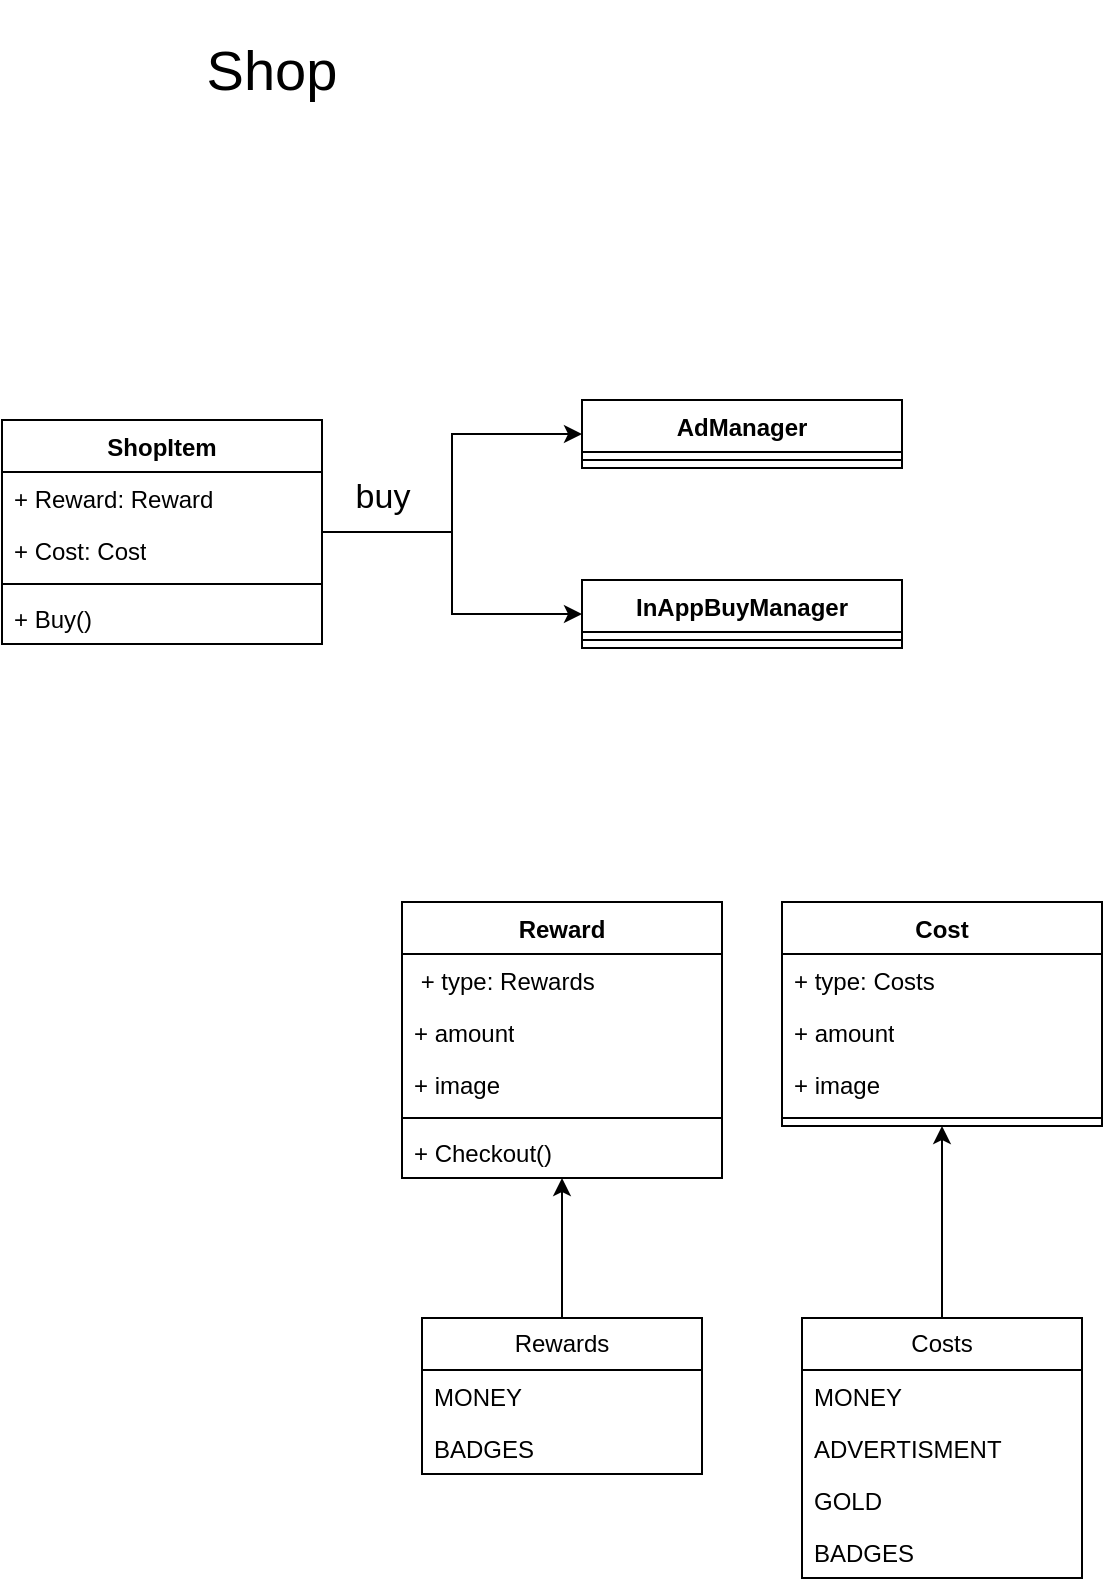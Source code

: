 <mxfile version="24.0.7" type="device">
  <diagram name="Seite-1" id="hcZRkxmDvBzuSJ_KVndM">
    <mxGraphModel dx="1002" dy="543" grid="1" gridSize="10" guides="1" tooltips="1" connect="1" arrows="1" fold="1" page="1" pageScale="1" pageWidth="827" pageHeight="1169" math="0" shadow="0">
      <root>
        <mxCell id="0" />
        <mxCell id="1" parent="0" />
        <mxCell id="HbdplBLbu0miOA40WOdY-35" style="edgeStyle=orthogonalEdgeStyle;rounded=0;orthogonalLoop=1;jettySize=auto;html=1;" parent="1" source="HbdplBLbu0miOA40WOdY-2" target="HbdplBLbu0miOA40WOdY-7" edge="1">
          <mxGeometry relative="1" as="geometry" />
        </mxCell>
        <mxCell id="HbdplBLbu0miOA40WOdY-36" value="buy" style="edgeLabel;html=1;align=center;verticalAlign=middle;resizable=0;points=[];fontSize=17;" parent="HbdplBLbu0miOA40WOdY-35" vertex="1" connectable="0">
          <mxGeometry x="0.331" y="-2" relative="1" as="geometry">
            <mxPoint x="-40" y="30" as="offset" />
          </mxGeometry>
        </mxCell>
        <mxCell id="HbdplBLbu0miOA40WOdY-39" style="edgeStyle=orthogonalEdgeStyle;rounded=0;orthogonalLoop=1;jettySize=auto;html=1;" parent="1" source="HbdplBLbu0miOA40WOdY-2" target="HbdplBLbu0miOA40WOdY-37" edge="1">
          <mxGeometry relative="1" as="geometry" />
        </mxCell>
        <mxCell id="HbdplBLbu0miOA40WOdY-2" value="ShopItem" style="swimlane;fontStyle=1;align=center;verticalAlign=top;childLayout=stackLayout;horizontal=1;startSize=26;horizontalStack=0;resizeParent=1;resizeParentMax=0;resizeLast=0;collapsible=1;marginBottom=0;whiteSpace=wrap;html=1;" parent="1" vertex="1">
          <mxGeometry x="260" y="240" width="160" height="112" as="geometry" />
        </mxCell>
        <mxCell id="HbdplBLbu0miOA40WOdY-12" value="+ Reward: Reward" style="text;strokeColor=none;fillColor=none;align=left;verticalAlign=top;spacingLeft=4;spacingRight=4;overflow=hidden;rotatable=0;points=[[0,0.5],[1,0.5]];portConstraint=eastwest;whiteSpace=wrap;html=1;" parent="HbdplBLbu0miOA40WOdY-2" vertex="1">
          <mxGeometry y="26" width="160" height="26" as="geometry" />
        </mxCell>
        <mxCell id="HbdplBLbu0miOA40WOdY-13" value="+ Cost: Cost" style="text;strokeColor=none;fillColor=none;align=left;verticalAlign=top;spacingLeft=4;spacingRight=4;overflow=hidden;rotatable=0;points=[[0,0.5],[1,0.5]];portConstraint=eastwest;whiteSpace=wrap;html=1;" parent="HbdplBLbu0miOA40WOdY-2" vertex="1">
          <mxGeometry y="52" width="160" height="26" as="geometry" />
        </mxCell>
        <mxCell id="HbdplBLbu0miOA40WOdY-4" value="" style="line;strokeWidth=1;fillColor=none;align=left;verticalAlign=middle;spacingTop=-1;spacingLeft=3;spacingRight=3;rotatable=0;labelPosition=right;points=[];portConstraint=eastwest;strokeColor=inherit;" parent="HbdplBLbu0miOA40WOdY-2" vertex="1">
          <mxGeometry y="78" width="160" height="8" as="geometry" />
        </mxCell>
        <mxCell id="HbdplBLbu0miOA40WOdY-5" value="+ Buy()" style="text;strokeColor=none;fillColor=none;align=left;verticalAlign=top;spacingLeft=4;spacingRight=4;overflow=hidden;rotatable=0;points=[[0,0.5],[1,0.5]];portConstraint=eastwest;whiteSpace=wrap;html=1;" parent="HbdplBLbu0miOA40WOdY-2" vertex="1">
          <mxGeometry y="86" width="160" height="26" as="geometry" />
        </mxCell>
        <mxCell id="HbdplBLbu0miOA40WOdY-6" value="Shop" style="text;html=1;align=center;verticalAlign=middle;whiteSpace=wrap;rounded=0;fontSize=28;" parent="1" vertex="1">
          <mxGeometry x="310" y="30" width="170" height="70" as="geometry" />
        </mxCell>
        <mxCell id="HbdplBLbu0miOA40WOdY-7" value="AdManager&lt;div&gt;&lt;br/&gt;&lt;/div&gt;" style="swimlane;fontStyle=1;align=center;verticalAlign=top;childLayout=stackLayout;horizontal=1;startSize=26;horizontalStack=0;resizeParent=1;resizeParentMax=0;resizeLast=0;collapsible=1;marginBottom=0;whiteSpace=wrap;html=1;" parent="1" vertex="1">
          <mxGeometry x="550" y="230" width="160" height="34" as="geometry" />
        </mxCell>
        <mxCell id="HbdplBLbu0miOA40WOdY-9" value="" style="line;strokeWidth=1;fillColor=none;align=left;verticalAlign=middle;spacingTop=-1;spacingLeft=3;spacingRight=3;rotatable=0;labelPosition=right;points=[];portConstraint=eastwest;strokeColor=inherit;" parent="HbdplBLbu0miOA40WOdY-7" vertex="1">
          <mxGeometry y="26" width="160" height="8" as="geometry" />
        </mxCell>
        <mxCell id="HbdplBLbu0miOA40WOdY-14" value="Reward" style="swimlane;fontStyle=1;align=center;verticalAlign=top;childLayout=stackLayout;horizontal=1;startSize=26;horizontalStack=0;resizeParent=1;resizeParentMax=0;resizeLast=0;collapsible=1;marginBottom=0;whiteSpace=wrap;html=1;" parent="1" vertex="1">
          <mxGeometry x="460" y="481" width="160" height="138" as="geometry" />
        </mxCell>
        <mxCell id="HbdplBLbu0miOA40WOdY-15" value="&amp;nbsp;+ type: Rewards" style="text;strokeColor=none;fillColor=none;align=left;verticalAlign=top;spacingLeft=4;spacingRight=4;overflow=hidden;rotatable=0;points=[[0,0.5],[1,0.5]];portConstraint=eastwest;whiteSpace=wrap;html=1;" parent="HbdplBLbu0miOA40WOdY-14" vertex="1">
          <mxGeometry y="26" width="160" height="26" as="geometry" />
        </mxCell>
        <mxCell id="HbdplBLbu0miOA40WOdY-16" value="+ amount" style="text;strokeColor=none;fillColor=none;align=left;verticalAlign=top;spacingLeft=4;spacingRight=4;overflow=hidden;rotatable=0;points=[[0,0.5],[1,0.5]];portConstraint=eastwest;whiteSpace=wrap;html=1;" parent="HbdplBLbu0miOA40WOdY-14" vertex="1">
          <mxGeometry y="52" width="160" height="26" as="geometry" />
        </mxCell>
        <mxCell id="HbdplBLbu0miOA40WOdY-41" value="+ image" style="text;strokeColor=none;fillColor=none;align=left;verticalAlign=top;spacingLeft=4;spacingRight=4;overflow=hidden;rotatable=0;points=[[0,0.5],[1,0.5]];portConstraint=eastwest;whiteSpace=wrap;html=1;" parent="HbdplBLbu0miOA40WOdY-14" vertex="1">
          <mxGeometry y="78" width="160" height="26" as="geometry" />
        </mxCell>
        <mxCell id="HbdplBLbu0miOA40WOdY-19" value="" style="line;strokeWidth=1;fillColor=none;align=left;verticalAlign=middle;spacingTop=-1;spacingLeft=3;spacingRight=3;rotatable=0;labelPosition=right;points=[];portConstraint=eastwest;strokeColor=inherit;" parent="HbdplBLbu0miOA40WOdY-14" vertex="1">
          <mxGeometry y="104" width="160" height="8" as="geometry" />
        </mxCell>
        <mxCell id="7zlrcualPNU6fxnzTYiI-3" value="+ Checkout()" style="text;strokeColor=none;fillColor=none;align=left;verticalAlign=top;spacingLeft=4;spacingRight=4;overflow=hidden;rotatable=0;points=[[0,0.5],[1,0.5]];portConstraint=eastwest;whiteSpace=wrap;html=1;" vertex="1" parent="HbdplBLbu0miOA40WOdY-14">
          <mxGeometry y="112" width="160" height="26" as="geometry" />
        </mxCell>
        <mxCell id="HbdplBLbu0miOA40WOdY-21" value="Cost" style="swimlane;fontStyle=1;align=center;verticalAlign=top;childLayout=stackLayout;horizontal=1;startSize=26;horizontalStack=0;resizeParent=1;resizeParentMax=0;resizeLast=0;collapsible=1;marginBottom=0;whiteSpace=wrap;html=1;" parent="1" vertex="1">
          <mxGeometry x="650" y="481" width="160" height="112" as="geometry" />
        </mxCell>
        <mxCell id="HbdplBLbu0miOA40WOdY-22" value="+ type: Costs" style="text;strokeColor=none;fillColor=none;align=left;verticalAlign=top;spacingLeft=4;spacingRight=4;overflow=hidden;rotatable=0;points=[[0,0.5],[1,0.5]];portConstraint=eastwest;whiteSpace=wrap;html=1;" parent="HbdplBLbu0miOA40WOdY-21" vertex="1">
          <mxGeometry y="26" width="160" height="26" as="geometry" />
        </mxCell>
        <mxCell id="HbdplBLbu0miOA40WOdY-23" value="+ amount" style="text;strokeColor=none;fillColor=none;align=left;verticalAlign=top;spacingLeft=4;spacingRight=4;overflow=hidden;rotatable=0;points=[[0,0.5],[1,0.5]];portConstraint=eastwest;whiteSpace=wrap;html=1;" parent="HbdplBLbu0miOA40WOdY-21" vertex="1">
          <mxGeometry y="52" width="160" height="26" as="geometry" />
        </mxCell>
        <mxCell id="HbdplBLbu0miOA40WOdY-40" value="+ image" style="text;strokeColor=none;fillColor=none;align=left;verticalAlign=top;spacingLeft=4;spacingRight=4;overflow=hidden;rotatable=0;points=[[0,0.5],[1,0.5]];portConstraint=eastwest;whiteSpace=wrap;html=1;" parent="HbdplBLbu0miOA40WOdY-21" vertex="1">
          <mxGeometry y="78" width="160" height="26" as="geometry" />
        </mxCell>
        <mxCell id="HbdplBLbu0miOA40WOdY-24" value="" style="line;strokeWidth=1;fillColor=none;align=left;verticalAlign=middle;spacingTop=-1;spacingLeft=3;spacingRight=3;rotatable=0;labelPosition=right;points=[];portConstraint=eastwest;strokeColor=inherit;" parent="HbdplBLbu0miOA40WOdY-21" vertex="1">
          <mxGeometry y="104" width="160" height="8" as="geometry" />
        </mxCell>
        <mxCell id="HbdplBLbu0miOA40WOdY-33" style="edgeStyle=orthogonalEdgeStyle;rounded=0;orthogonalLoop=1;jettySize=auto;html=1;" parent="1" source="HbdplBLbu0miOA40WOdY-26" target="HbdplBLbu0miOA40WOdY-14" edge="1">
          <mxGeometry relative="1" as="geometry" />
        </mxCell>
        <mxCell id="HbdplBLbu0miOA40WOdY-26" value="Rewards" style="swimlane;fontStyle=0;childLayout=stackLayout;horizontal=1;startSize=26;fillColor=none;horizontalStack=0;resizeParent=1;resizeParentMax=0;resizeLast=0;collapsible=1;marginBottom=0;whiteSpace=wrap;html=1;" parent="1" vertex="1">
          <mxGeometry x="470" y="689" width="140" height="78" as="geometry" />
        </mxCell>
        <mxCell id="HbdplBLbu0miOA40WOdY-27" value="MONEY" style="text;strokeColor=none;fillColor=none;align=left;verticalAlign=top;spacingLeft=4;spacingRight=4;overflow=hidden;rotatable=0;points=[[0,0.5],[1,0.5]];portConstraint=eastwest;whiteSpace=wrap;html=1;" parent="HbdplBLbu0miOA40WOdY-26" vertex="1">
          <mxGeometry y="26" width="140" height="26" as="geometry" />
        </mxCell>
        <mxCell id="HbdplBLbu0miOA40WOdY-28" value="BADGES" style="text;strokeColor=none;fillColor=none;align=left;verticalAlign=top;spacingLeft=4;spacingRight=4;overflow=hidden;rotatable=0;points=[[0,0.5],[1,0.5]];portConstraint=eastwest;whiteSpace=wrap;html=1;" parent="HbdplBLbu0miOA40WOdY-26" vertex="1">
          <mxGeometry y="52" width="140" height="26" as="geometry" />
        </mxCell>
        <mxCell id="HbdplBLbu0miOA40WOdY-34" style="edgeStyle=orthogonalEdgeStyle;rounded=0;orthogonalLoop=1;jettySize=auto;html=1;" parent="1" source="HbdplBLbu0miOA40WOdY-30" target="HbdplBLbu0miOA40WOdY-21" edge="1">
          <mxGeometry relative="1" as="geometry" />
        </mxCell>
        <mxCell id="HbdplBLbu0miOA40WOdY-30" value="Costs" style="swimlane;fontStyle=0;childLayout=stackLayout;horizontal=1;startSize=26;fillColor=none;horizontalStack=0;resizeParent=1;resizeParentMax=0;resizeLast=0;collapsible=1;marginBottom=0;whiteSpace=wrap;html=1;" parent="1" vertex="1">
          <mxGeometry x="660" y="689" width="140" height="130" as="geometry" />
        </mxCell>
        <mxCell id="HbdplBLbu0miOA40WOdY-31" value="MONEY" style="text;strokeColor=none;fillColor=none;align=left;verticalAlign=top;spacingLeft=4;spacingRight=4;overflow=hidden;rotatable=0;points=[[0,0.5],[1,0.5]];portConstraint=eastwest;whiteSpace=wrap;html=1;" parent="HbdplBLbu0miOA40WOdY-30" vertex="1">
          <mxGeometry y="26" width="140" height="26" as="geometry" />
        </mxCell>
        <mxCell id="HbdplBLbu0miOA40WOdY-32" value="ADVERTISMENT" style="text;strokeColor=none;fillColor=none;align=left;verticalAlign=top;spacingLeft=4;spacingRight=4;overflow=hidden;rotatable=0;points=[[0,0.5],[1,0.5]];portConstraint=eastwest;whiteSpace=wrap;html=1;" parent="HbdplBLbu0miOA40WOdY-30" vertex="1">
          <mxGeometry y="52" width="140" height="26" as="geometry" />
        </mxCell>
        <mxCell id="7zlrcualPNU6fxnzTYiI-2" value="GOLD" style="text;strokeColor=none;fillColor=none;align=left;verticalAlign=top;spacingLeft=4;spacingRight=4;overflow=hidden;rotatable=0;points=[[0,0.5],[1,0.5]];portConstraint=eastwest;whiteSpace=wrap;html=1;" vertex="1" parent="HbdplBLbu0miOA40WOdY-30">
          <mxGeometry y="78" width="140" height="26" as="geometry" />
        </mxCell>
        <mxCell id="7zlrcualPNU6fxnzTYiI-1" value="BADGES" style="text;strokeColor=none;fillColor=none;align=left;verticalAlign=top;spacingLeft=4;spacingRight=4;overflow=hidden;rotatable=0;points=[[0,0.5],[1,0.5]];portConstraint=eastwest;whiteSpace=wrap;html=1;" vertex="1" parent="HbdplBLbu0miOA40WOdY-30">
          <mxGeometry y="104" width="140" height="26" as="geometry" />
        </mxCell>
        <mxCell id="HbdplBLbu0miOA40WOdY-37" value="InAppBuyManager" style="swimlane;fontStyle=1;align=center;verticalAlign=top;childLayout=stackLayout;horizontal=1;startSize=26;horizontalStack=0;resizeParent=1;resizeParentMax=0;resizeLast=0;collapsible=1;marginBottom=0;whiteSpace=wrap;html=1;" parent="1" vertex="1">
          <mxGeometry x="550" y="320" width="160" height="34" as="geometry" />
        </mxCell>
        <mxCell id="HbdplBLbu0miOA40WOdY-38" value="" style="line;strokeWidth=1;fillColor=none;align=left;verticalAlign=middle;spacingTop=-1;spacingLeft=3;spacingRight=3;rotatable=0;labelPosition=right;points=[];portConstraint=eastwest;strokeColor=inherit;" parent="HbdplBLbu0miOA40WOdY-37" vertex="1">
          <mxGeometry y="26" width="160" height="8" as="geometry" />
        </mxCell>
      </root>
    </mxGraphModel>
  </diagram>
</mxfile>
